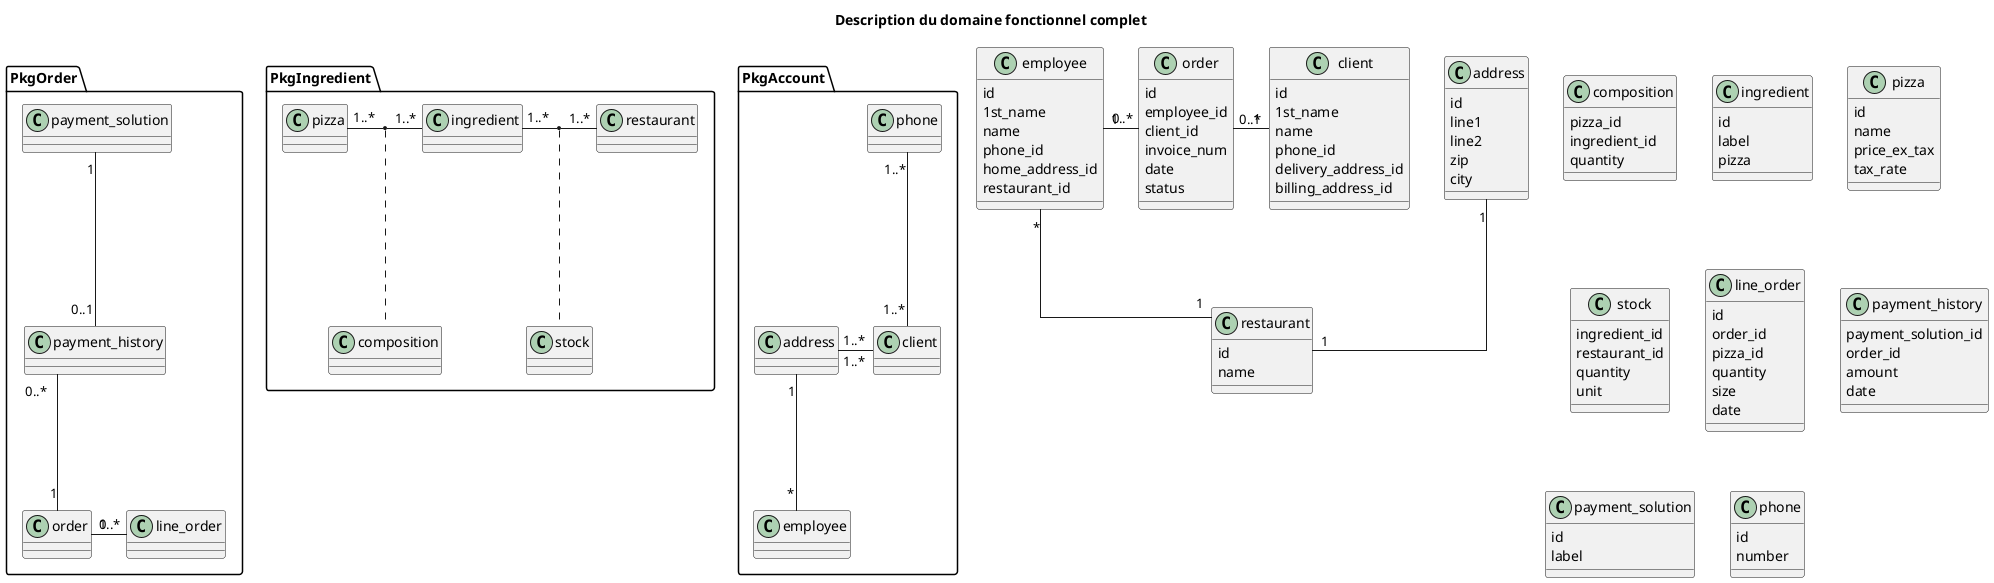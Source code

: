 @startuml

title Description du domaine fonctionnel complet

/' = = = = = = = STYLE = = = = = = = '/
' skinparam monochrome true
skinparam linetype ortho

!define table(x) class x << (T,#FFAAAA) >>
!define primary_key(x) <b>PK: x</b>
!define foreign_key(x,reference) <b>FK: </b>x

/' = = = = = = = CLASSE = = = = = = = '/
package PkgOrder {
    class line_order
    class order
    class payment_history
    class payment_solution

    line_order "0..*" -left- "1" order : "    "
    order "1" -up- "0..*" payment_history
    payment_solution "1" -down- "0..1" payment_history
}

package PkgIngredient {
    class composition
    class ingredient
    class pizza
    class restaurant
    class stock

    ingredient "1..*" - "1..*" restaurant
    (ingredient, restaurant) .. stock

    pizza "1..*" - "1..*" ingredient
    (pizza, ingredient) .. composition
}

package PkgAccount {
    class address
    class client
    class employee
    class phone

    client "1..*" -up- "1..*" phone
    client "1..*" -left- "1..*" address
    address "1" -down- "*" employee
}

/' = = = = = = = ATTRIBUTE = = = = = = = '/

/' - - PkgIngredient - - '/

class composition {
    pizza_id
    ingredient_id
    quantity
}

class ingredient {
    id
    label
    pizza
}

class pizza {
    id
    name
    price_ex_tax
    tax_rate
}

class restaurant {
    id
    name
}

class stock {
    ingredient_id
    restaurant_id
    quantity
    unit
}

/' - - PkgOrder - - '/

class line_order {
    id
    order_id
    pizza_id
    quantity
    size
    date
}

class order {
    id
    employee_id
    client_id
    invoice_num
    date
    status
}

class payment_history {
    payment_solution_id
    order_id
    amount
    date
}

class payment_solution {
    id
    label
}

/' - - PkgAccount - - '/

class address {
    id
    line1
    line2
    zip
    city
}

class client {
    id
    1st_name
    name
    phone_id
    delivery_address_id
    billing_address_id
}

class employee {
    id
    1st_name
    name
    phone_id
    home_address_id
    restaurant_id
}

class phone {
    id
    number
}


/' = = = = = = = RELATION INTER PKG = = = = = = = '/
employee "1" - "0..*" order
order "0..*" - "1" client
address "1" -- "1" restaurant
employee "*" -- "1" restaurant

@enduml
